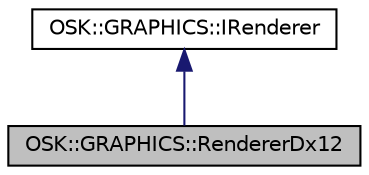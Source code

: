 digraph "OSK::GRAPHICS::RendererDx12"
{
 // LATEX_PDF_SIZE
  edge [fontname="Helvetica",fontsize="10",labelfontname="Helvetica",labelfontsize="10"];
  node [fontname="Helvetica",fontsize="10",shape=record];
  Node1 [label="OSK::GRAPHICS::RendererDx12",height=0.2,width=0.4,color="black", fillcolor="grey75", style="filled", fontcolor="black",tooltip="Implementación de la interfaz para el renderizador de DirectX 12."];
  Node2 -> Node1 [dir="back",color="midnightblue",fontsize="10",style="solid"];
  Node2 [label="OSK::GRAPHICS::IRenderer",height=0.2,width=0.4,color="black", fillcolor="white", style="filled",URL="$class_o_s_k_1_1_g_r_a_p_h_i_c_s_1_1_i_renderer.html",tooltip="Proporciona la interfaz de un renderizador."];
}
